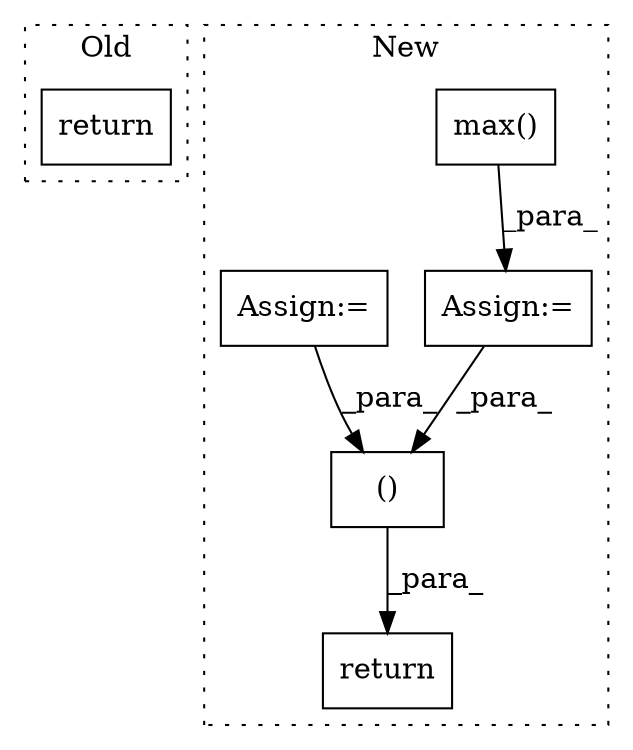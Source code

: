 digraph G {
subgraph cluster0 {
1 [label="return" a="93" s="1450" l="7" shape="box"];
label = "Old";
style="dotted";
}
subgraph cluster1 {
2 [label="max()" a="75" s="1303,1317" l="7,1" shape="box"];
3 [label="Assign:=" a="68" s="1300" l="3" shape="box"];
4 [label="return" a="93" s="1707" l="7" shape="box"];
5 [label="Assign:=" a="68" s="1258" l="3" shape="box"];
6 [label="()" a="54" s="1715" l="34" shape="box"];
label = "New";
style="dotted";
}
2 -> 3 [label="_para_"];
3 -> 6 [label="_para_"];
5 -> 6 [label="_para_"];
6 -> 4 [label="_para_"];
}